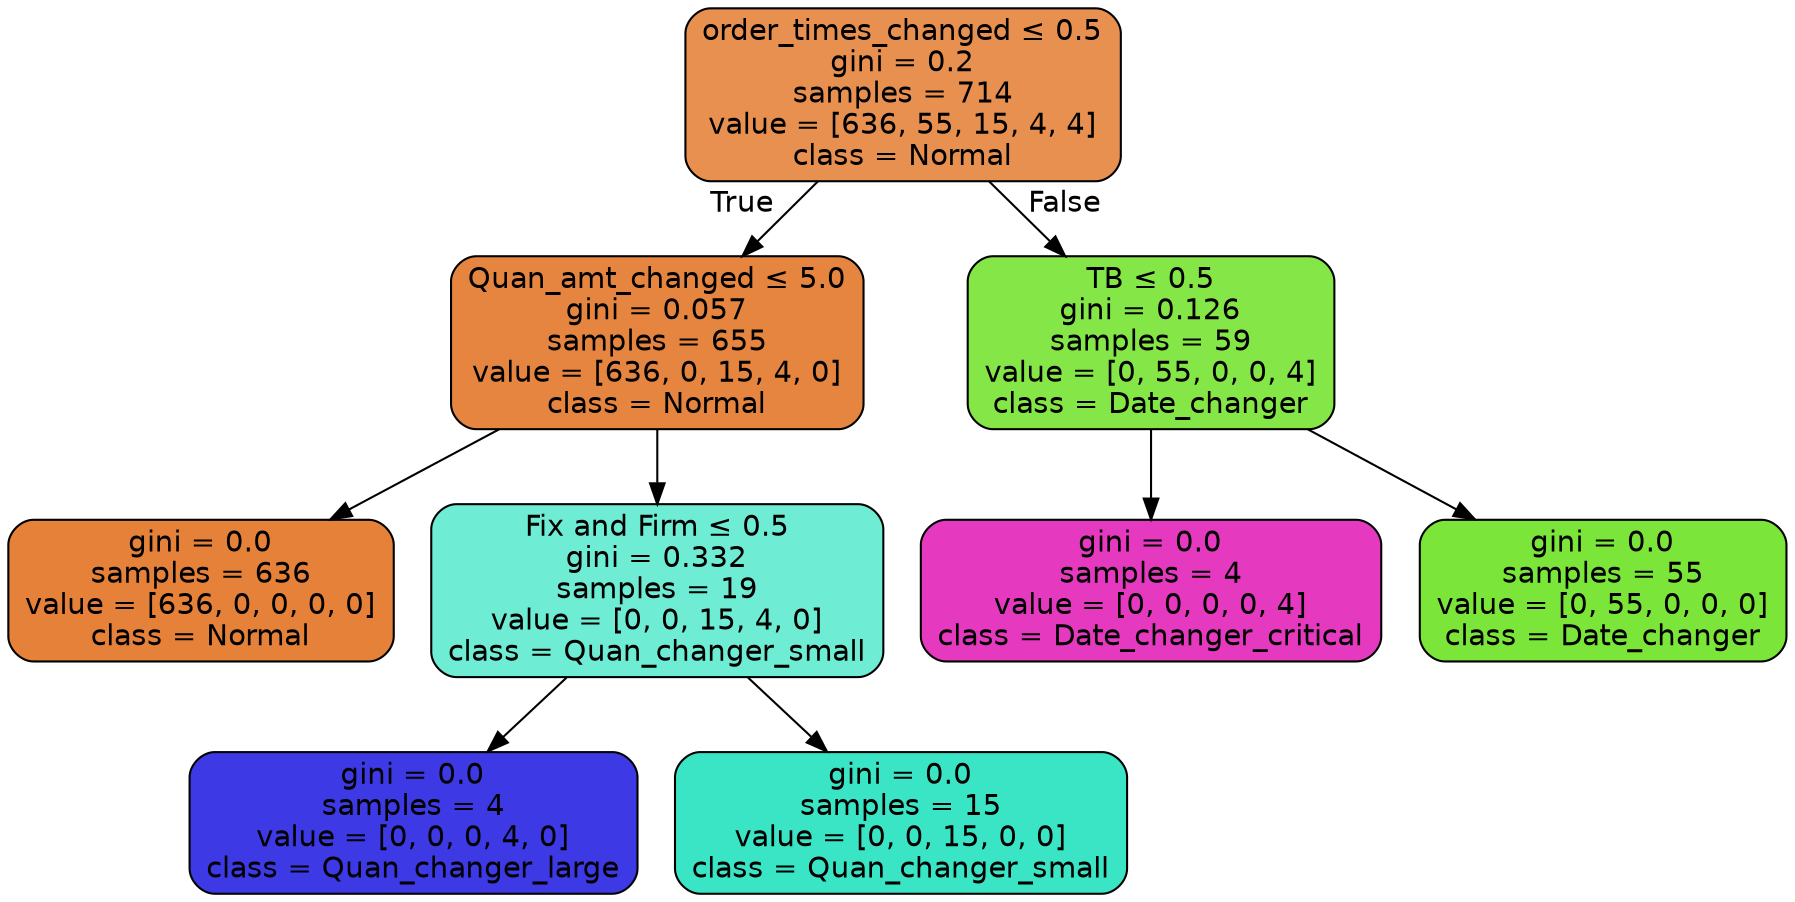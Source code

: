 digraph Tree {
node [shape=box, style="filled, rounded", color="black", fontname=helvetica] ;
edge [fontname=helvetica] ;
0 [label=<order_times_changed &le; 0.5<br/>gini = 0.2<br/>samples = 714<br/>value = [636, 55, 15, 4, 4]<br/>class = Normal>, fillcolor="#e89050"] ;
1 [label=<Quan_amt_changed &le; 5.0<br/>gini = 0.057<br/>samples = 655<br/>value = [636, 0, 15, 4, 0]<br/>class = Normal>, fillcolor="#e6853f"] ;
0 -> 1 [labeldistance=2.5, labelangle=45, headlabel="True"] ;
2 [label=<gini = 0.0<br/>samples = 636<br/>value = [636, 0, 0, 0, 0]<br/>class = Normal>, fillcolor="#e58139"] ;
1 -> 2 ;
3 [label=<Fix and Firm &le; 0.5<br/>gini = 0.332<br/>samples = 19<br/>value = [0, 0, 15, 4, 0]<br/>class = Quan_changer_small>, fillcolor="#6eecd4"] ;
1 -> 3 ;
4 [label=<gini = 0.0<br/>samples = 4<br/>value = [0, 0, 0, 4, 0]<br/>class = Quan_changer_large>, fillcolor="#3c39e5"] ;
3 -> 4 ;
5 [label=<gini = 0.0<br/>samples = 15<br/>value = [0, 0, 15, 0, 0]<br/>class = Quan_changer_small>, fillcolor="#39e5c5"] ;
3 -> 5 ;
6 [label=<TB &le; 0.5<br/>gini = 0.126<br/>samples = 59<br/>value = [0, 55, 0, 0, 4]<br/>class = Date_changer>, fillcolor="#85e747"] ;
0 -> 6 [labeldistance=2.5, labelangle=-45, headlabel="False"] ;
7 [label=<gini = 0.0<br/>samples = 4<br/>value = [0, 0, 0, 0, 4]<br/>class = Date_changer_critical>, fillcolor="#e539c0"] ;
6 -> 7 ;
8 [label=<gini = 0.0<br/>samples = 55<br/>value = [0, 55, 0, 0, 0]<br/>class = Date_changer>, fillcolor="#7be539"] ;
6 -> 8 ;
}
